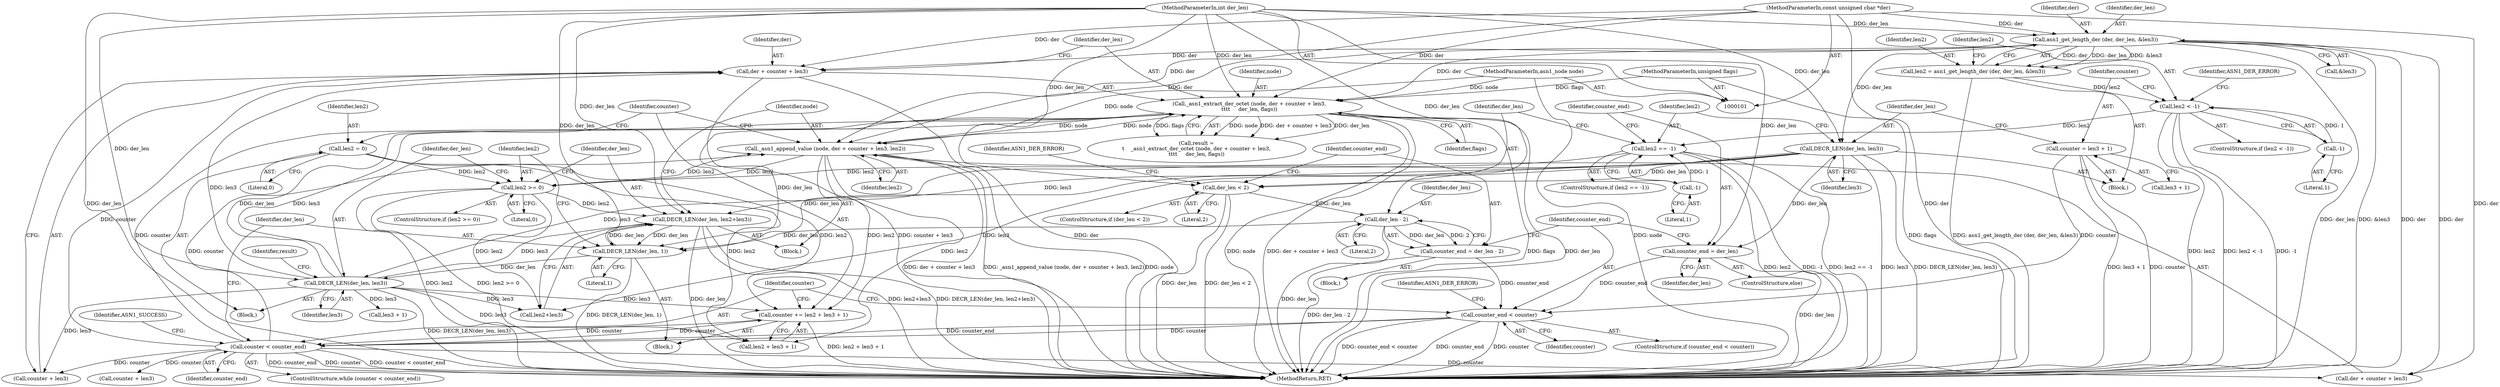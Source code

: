 digraph "0_savannah_f435825c0f527a8e52e6ffbc3ad0bc60531d537e@pointer" {
"1000196" [label="(Call,der + counter + len3)"];
"1000114" [label="(Call,asn1_get_length_der (der, der_len, &len3))"];
"1000103" [label="(MethodParameterIn,const unsigned char *der)"];
"1000104" [label="(MethodParameterIn,int der_len)"];
"1000162" [label="(Call,counter < counter_end)"];
"1000156" [label="(Call,counter_end < counter)"];
"1000152" [label="(Call,counter_end = der_len)"];
"1000131" [label="(Call,DECR_LEN(der_len, len3))"];
"1000146" [label="(Call,counter_end = der_len - 2)"];
"1000148" [label="(Call,der_len - 2)"];
"1000141" [label="(Call,der_len < 2)"];
"1000126" [label="(Call,counter = len3 + 1)"];
"1000212" [label="(Call,counter += len2 + len3 + 1)"];
"1000179" [label="(Call,_asn1_append_value (node, der + counter + len3, len2))"];
"1000194" [label="(Call,_asn1_extract_der_octet (node, der + counter + len3,\n\t\t\t\t     der_len, flags))"];
"1000102" [label="(MethodParameterIn,asn1_node node)"];
"1000189" [label="(Call,DECR_LEN(der_len, len3))"];
"1000166" [label="(Call,DECR_LEN(der_len, 1))"];
"1000174" [label="(Call,DECR_LEN(der_len, len2+len3))"];
"1000170" [label="(Call,len2 >= 0)"];
"1000135" [label="(Call,len2 == -1)"];
"1000120" [label="(Call,len2 < -1)"];
"1000112" [label="(Call,len2 = asn1_get_length_der (der, der_len, &len3))"];
"1000122" [label="(Call,-1)"];
"1000137" [label="(Call,-1)"];
"1000209" [label="(Call,len2 = 0)"];
"1000105" [label="(MethodParameterIn,unsigned flags)"];
"1000146" [label="(Call,counter_end = der_len - 2)"];
"1000145" [label="(Identifier,ASN1_DER_ERROR)"];
"1000193" [label="(Identifier,result)"];
"1000183" [label="(Call,counter + len3)"];
"1000186" [label="(Identifier,len2)"];
"1000170" [label="(Call,len2 >= 0)"];
"1000150" [label="(Literal,2)"];
"1000163" [label="(Identifier,counter)"];
"1000166" [label="(Call,DECR_LEN(der_len, 1))"];
"1000181" [label="(Call,der + counter + len3)"];
"1000116" [label="(Identifier,der_len)"];
"1000134" [label="(ControlStructure,if (len2 == -1))"];
"1000190" [label="(Identifier,der_len)"];
"1000194" [label="(Call,_asn1_extract_der_octet (node, der + counter + len3,\n\t\t\t\t     der_len, flags))"];
"1000188" [label="(Block,)"];
"1000158" [label="(Identifier,counter)"];
"1000112" [label="(Call,len2 = asn1_get_length_der (der, der_len, &len3))"];
"1000213" [label="(Identifier,counter)"];
"1000120" [label="(Call,len2 < -1)"];
"1000179" [label="(Call,_asn1_append_value (node, der + counter + len3, len2))"];
"1000202" [label="(Identifier,flags)"];
"1000201" [label="(Identifier,der_len)"];
"1000154" [label="(Identifier,der_len)"];
"1000139" [label="(Block,)"];
"1000133" [label="(Identifier,len3)"];
"1000121" [label="(Identifier,len2)"];
"1000192" [label="(Call,result =\n\t    _asn1_extract_der_octet (node, der + counter + len3,\n\t\t\t\t     der_len, flags))"];
"1000119" [label="(ControlStructure,if (len2 < -1))"];
"1000212" [label="(Call,counter += len2 + len3 + 1)"];
"1000189" [label="(Call,DECR_LEN(der_len, len3))"];
"1000175" [label="(Identifier,der_len)"];
"1000164" [label="(Identifier,counter_end)"];
"1000168" [label="(Literal,1)"];
"1000147" [label="(Identifier,counter_end)"];
"1000138" [label="(Literal,1)"];
"1000196" [label="(Call,der + counter + len3)"];
"1000157" [label="(Identifier,counter_end)"];
"1000211" [label="(Literal,0)"];
"1000153" [label="(Identifier,counter_end)"];
"1000103" [label="(MethodParameterIn,const unsigned char *der)"];
"1000173" [label="(Block,)"];
"1000156" [label="(Call,counter_end < counter)"];
"1000210" [label="(Identifier,len2)"];
"1000105" [label="(MethodParameterIn,unsigned flags)"];
"1000123" [label="(Literal,1)"];
"1000113" [label="(Identifier,len2)"];
"1000131" [label="(Call,DECR_LEN(der_len, len3))"];
"1000172" [label="(Literal,0)"];
"1000140" [label="(ControlStructure,if (der_len < 2))"];
"1000165" [label="(Block,)"];
"1000209" [label="(Call,len2 = 0)"];
"1000161" [label="(ControlStructure,while (counter < counter_end))"];
"1000137" [label="(Call,-1)"];
"1000155" [label="(ControlStructure,if (counter_end < counter))"];
"1000122" [label="(Call,-1)"];
"1000162" [label="(Call,counter < counter_end)"];
"1000136" [label="(Identifier,len2)"];
"1000143" [label="(Literal,2)"];
"1000167" [label="(Identifier,der_len)"];
"1000214" [label="(Call,len2 + len3 + 1)"];
"1000195" [label="(Identifier,node)"];
"1000174" [label="(Call,DECR_LEN(der_len, len2+len3))"];
"1000128" [label="(Call,len3 + 1)"];
"1000106" [label="(Block,)"];
"1000171" [label="(Identifier,len2)"];
"1000191" [label="(Identifier,len3)"];
"1000149" [label="(Identifier,der_len)"];
"1000151" [label="(ControlStructure,else)"];
"1000216" [label="(Call,len3 + 1)"];
"1000141" [label="(Call,der_len < 2)"];
"1000160" [label="(Identifier,ASN1_DER_ERROR)"];
"1000142" [label="(Identifier,der_len)"];
"1000115" [label="(Identifier,der)"];
"1000224" [label="(MethodReturn,RET)"];
"1000197" [label="(Identifier,der)"];
"1000176" [label="(Call,len2+len3)"];
"1000152" [label="(Call,counter_end = der_len)"];
"1000114" [label="(Call,asn1_get_length_der (der, der_len, &len3))"];
"1000126" [label="(Call,counter = len3 + 1)"];
"1000180" [label="(Identifier,node)"];
"1000127" [label="(Identifier,counter)"];
"1000148" [label="(Call,der_len - 2)"];
"1000198" [label="(Call,counter + len3)"];
"1000125" [label="(Identifier,ASN1_DER_ERROR)"];
"1000132" [label="(Identifier,der_len)"];
"1000117" [label="(Call,&len3)"];
"1000135" [label="(Call,len2 == -1)"];
"1000220" [label="(Identifier,ASN1_SUCCESS)"];
"1000169" [label="(ControlStructure,if (len2 >= 0))"];
"1000104" [label="(MethodParameterIn,int der_len)"];
"1000102" [label="(MethodParameterIn,asn1_node node)"];
"1000196" -> "1000194"  [label="AST: "];
"1000196" -> "1000198"  [label="CFG: "];
"1000197" -> "1000196"  [label="AST: "];
"1000198" -> "1000196"  [label="AST: "];
"1000201" -> "1000196"  [label="CFG: "];
"1000196" -> "1000224"  [label="DDG: der"];
"1000196" -> "1000224"  [label="DDG: counter + len3"];
"1000114" -> "1000196"  [label="DDG: der"];
"1000103" -> "1000196"  [label="DDG: der"];
"1000162" -> "1000196"  [label="DDG: counter"];
"1000189" -> "1000196"  [label="DDG: len3"];
"1000114" -> "1000112"  [label="AST: "];
"1000114" -> "1000117"  [label="CFG: "];
"1000115" -> "1000114"  [label="AST: "];
"1000116" -> "1000114"  [label="AST: "];
"1000117" -> "1000114"  [label="AST: "];
"1000112" -> "1000114"  [label="CFG: "];
"1000114" -> "1000224"  [label="DDG: &len3"];
"1000114" -> "1000224"  [label="DDG: der"];
"1000114" -> "1000224"  [label="DDG: der_len"];
"1000114" -> "1000112"  [label="DDG: der"];
"1000114" -> "1000112"  [label="DDG: der_len"];
"1000114" -> "1000112"  [label="DDG: &len3"];
"1000103" -> "1000114"  [label="DDG: der"];
"1000104" -> "1000114"  [label="DDG: der_len"];
"1000114" -> "1000131"  [label="DDG: der_len"];
"1000114" -> "1000179"  [label="DDG: der"];
"1000114" -> "1000181"  [label="DDG: der"];
"1000114" -> "1000194"  [label="DDG: der"];
"1000103" -> "1000101"  [label="AST: "];
"1000103" -> "1000224"  [label="DDG: der"];
"1000103" -> "1000179"  [label="DDG: der"];
"1000103" -> "1000181"  [label="DDG: der"];
"1000103" -> "1000194"  [label="DDG: der"];
"1000104" -> "1000101"  [label="AST: "];
"1000104" -> "1000224"  [label="DDG: der_len"];
"1000104" -> "1000131"  [label="DDG: der_len"];
"1000104" -> "1000141"  [label="DDG: der_len"];
"1000104" -> "1000148"  [label="DDG: der_len"];
"1000104" -> "1000152"  [label="DDG: der_len"];
"1000104" -> "1000166"  [label="DDG: der_len"];
"1000104" -> "1000174"  [label="DDG: der_len"];
"1000104" -> "1000189"  [label="DDG: der_len"];
"1000104" -> "1000194"  [label="DDG: der_len"];
"1000162" -> "1000161"  [label="AST: "];
"1000162" -> "1000164"  [label="CFG: "];
"1000163" -> "1000162"  [label="AST: "];
"1000164" -> "1000162"  [label="AST: "];
"1000167" -> "1000162"  [label="CFG: "];
"1000220" -> "1000162"  [label="CFG: "];
"1000162" -> "1000224"  [label="DDG: counter_end"];
"1000162" -> "1000224"  [label="DDG: counter"];
"1000162" -> "1000224"  [label="DDG: counter < counter_end"];
"1000156" -> "1000162"  [label="DDG: counter"];
"1000156" -> "1000162"  [label="DDG: counter_end"];
"1000212" -> "1000162"  [label="DDG: counter"];
"1000162" -> "1000179"  [label="DDG: counter"];
"1000162" -> "1000181"  [label="DDG: counter"];
"1000162" -> "1000183"  [label="DDG: counter"];
"1000162" -> "1000194"  [label="DDG: counter"];
"1000162" -> "1000198"  [label="DDG: counter"];
"1000162" -> "1000212"  [label="DDG: counter"];
"1000156" -> "1000155"  [label="AST: "];
"1000156" -> "1000158"  [label="CFG: "];
"1000157" -> "1000156"  [label="AST: "];
"1000158" -> "1000156"  [label="AST: "];
"1000160" -> "1000156"  [label="CFG: "];
"1000163" -> "1000156"  [label="CFG: "];
"1000156" -> "1000224"  [label="DDG: counter_end"];
"1000156" -> "1000224"  [label="DDG: counter"];
"1000156" -> "1000224"  [label="DDG: counter_end < counter"];
"1000152" -> "1000156"  [label="DDG: counter_end"];
"1000146" -> "1000156"  [label="DDG: counter_end"];
"1000126" -> "1000156"  [label="DDG: counter"];
"1000152" -> "1000151"  [label="AST: "];
"1000152" -> "1000154"  [label="CFG: "];
"1000153" -> "1000152"  [label="AST: "];
"1000154" -> "1000152"  [label="AST: "];
"1000157" -> "1000152"  [label="CFG: "];
"1000152" -> "1000224"  [label="DDG: der_len"];
"1000131" -> "1000152"  [label="DDG: der_len"];
"1000131" -> "1000106"  [label="AST: "];
"1000131" -> "1000133"  [label="CFG: "];
"1000132" -> "1000131"  [label="AST: "];
"1000133" -> "1000131"  [label="AST: "];
"1000136" -> "1000131"  [label="CFG: "];
"1000131" -> "1000224"  [label="DDG: len3"];
"1000131" -> "1000224"  [label="DDG: DECR_LEN(der_len, len3)"];
"1000131" -> "1000141"  [label="DDG: der_len"];
"1000131" -> "1000166"  [label="DDG: der_len"];
"1000131" -> "1000174"  [label="DDG: len3"];
"1000131" -> "1000176"  [label="DDG: len3"];
"1000131" -> "1000189"  [label="DDG: len3"];
"1000146" -> "1000139"  [label="AST: "];
"1000146" -> "1000148"  [label="CFG: "];
"1000147" -> "1000146"  [label="AST: "];
"1000148" -> "1000146"  [label="AST: "];
"1000157" -> "1000146"  [label="CFG: "];
"1000146" -> "1000224"  [label="DDG: der_len - 2"];
"1000148" -> "1000146"  [label="DDG: der_len"];
"1000148" -> "1000146"  [label="DDG: 2"];
"1000148" -> "1000150"  [label="CFG: "];
"1000149" -> "1000148"  [label="AST: "];
"1000150" -> "1000148"  [label="AST: "];
"1000148" -> "1000224"  [label="DDG: der_len"];
"1000141" -> "1000148"  [label="DDG: der_len"];
"1000148" -> "1000166"  [label="DDG: der_len"];
"1000141" -> "1000140"  [label="AST: "];
"1000141" -> "1000143"  [label="CFG: "];
"1000142" -> "1000141"  [label="AST: "];
"1000143" -> "1000141"  [label="AST: "];
"1000145" -> "1000141"  [label="CFG: "];
"1000147" -> "1000141"  [label="CFG: "];
"1000141" -> "1000224"  [label="DDG: der_len"];
"1000141" -> "1000224"  [label="DDG: der_len < 2"];
"1000126" -> "1000106"  [label="AST: "];
"1000126" -> "1000128"  [label="CFG: "];
"1000127" -> "1000126"  [label="AST: "];
"1000128" -> "1000126"  [label="AST: "];
"1000132" -> "1000126"  [label="CFG: "];
"1000126" -> "1000224"  [label="DDG: counter"];
"1000126" -> "1000224"  [label="DDG: len3 + 1"];
"1000212" -> "1000165"  [label="AST: "];
"1000212" -> "1000214"  [label="CFG: "];
"1000213" -> "1000212"  [label="AST: "];
"1000214" -> "1000212"  [label="AST: "];
"1000163" -> "1000212"  [label="CFG: "];
"1000212" -> "1000224"  [label="DDG: len2 + len3 + 1"];
"1000179" -> "1000212"  [label="DDG: len2"];
"1000209" -> "1000212"  [label="DDG: len2"];
"1000189" -> "1000212"  [label="DDG: len3"];
"1000179" -> "1000173"  [label="AST: "];
"1000179" -> "1000186"  [label="CFG: "];
"1000180" -> "1000179"  [label="AST: "];
"1000181" -> "1000179"  [label="AST: "];
"1000186" -> "1000179"  [label="AST: "];
"1000213" -> "1000179"  [label="CFG: "];
"1000179" -> "1000224"  [label="DDG: der + counter + len3"];
"1000179" -> "1000224"  [label="DDG: _asn1_append_value (node, der + counter + len3, len2)"];
"1000179" -> "1000224"  [label="DDG: node"];
"1000179" -> "1000170"  [label="DDG: len2"];
"1000194" -> "1000179"  [label="DDG: node"];
"1000102" -> "1000179"  [label="DDG: node"];
"1000170" -> "1000179"  [label="DDG: len2"];
"1000179" -> "1000194"  [label="DDG: node"];
"1000179" -> "1000214"  [label="DDG: len2"];
"1000194" -> "1000192"  [label="AST: "];
"1000194" -> "1000202"  [label="CFG: "];
"1000195" -> "1000194"  [label="AST: "];
"1000201" -> "1000194"  [label="AST: "];
"1000202" -> "1000194"  [label="AST: "];
"1000192" -> "1000194"  [label="CFG: "];
"1000194" -> "1000224"  [label="DDG: der_len"];
"1000194" -> "1000224"  [label="DDG: node"];
"1000194" -> "1000224"  [label="DDG: der + counter + len3"];
"1000194" -> "1000224"  [label="DDG: flags"];
"1000194" -> "1000166"  [label="DDG: der_len"];
"1000194" -> "1000192"  [label="DDG: node"];
"1000194" -> "1000192"  [label="DDG: der + counter + len3"];
"1000194" -> "1000192"  [label="DDG: der_len"];
"1000194" -> "1000192"  [label="DDG: flags"];
"1000102" -> "1000194"  [label="DDG: node"];
"1000189" -> "1000194"  [label="DDG: der_len"];
"1000189" -> "1000194"  [label="DDG: len3"];
"1000105" -> "1000194"  [label="DDG: flags"];
"1000102" -> "1000101"  [label="AST: "];
"1000102" -> "1000224"  [label="DDG: node"];
"1000189" -> "1000188"  [label="AST: "];
"1000189" -> "1000191"  [label="CFG: "];
"1000190" -> "1000189"  [label="AST: "];
"1000191" -> "1000189"  [label="AST: "];
"1000193" -> "1000189"  [label="CFG: "];
"1000189" -> "1000224"  [label="DDG: DECR_LEN(der_len, len3)"];
"1000189" -> "1000174"  [label="DDG: len3"];
"1000189" -> "1000176"  [label="DDG: len3"];
"1000166" -> "1000189"  [label="DDG: der_len"];
"1000189" -> "1000198"  [label="DDG: len3"];
"1000189" -> "1000214"  [label="DDG: len3"];
"1000189" -> "1000216"  [label="DDG: len3"];
"1000166" -> "1000165"  [label="AST: "];
"1000166" -> "1000168"  [label="CFG: "];
"1000167" -> "1000166"  [label="AST: "];
"1000168" -> "1000166"  [label="AST: "];
"1000171" -> "1000166"  [label="CFG: "];
"1000166" -> "1000224"  [label="DDG: DECR_LEN(der_len, 1)"];
"1000174" -> "1000166"  [label="DDG: der_len"];
"1000166" -> "1000174"  [label="DDG: der_len"];
"1000174" -> "1000173"  [label="AST: "];
"1000174" -> "1000176"  [label="CFG: "];
"1000175" -> "1000174"  [label="AST: "];
"1000176" -> "1000174"  [label="AST: "];
"1000180" -> "1000174"  [label="CFG: "];
"1000174" -> "1000224"  [label="DDG: len2+len3"];
"1000174" -> "1000224"  [label="DDG: DECR_LEN(der_len, len2+len3)"];
"1000174" -> "1000224"  [label="DDG: der_len"];
"1000170" -> "1000174"  [label="DDG: len2"];
"1000170" -> "1000169"  [label="AST: "];
"1000170" -> "1000172"  [label="CFG: "];
"1000171" -> "1000170"  [label="AST: "];
"1000172" -> "1000170"  [label="AST: "];
"1000175" -> "1000170"  [label="CFG: "];
"1000190" -> "1000170"  [label="CFG: "];
"1000170" -> "1000224"  [label="DDG: len2"];
"1000170" -> "1000224"  [label="DDG: len2 >= 0"];
"1000135" -> "1000170"  [label="DDG: len2"];
"1000209" -> "1000170"  [label="DDG: len2"];
"1000170" -> "1000176"  [label="DDG: len2"];
"1000135" -> "1000134"  [label="AST: "];
"1000135" -> "1000137"  [label="CFG: "];
"1000136" -> "1000135"  [label="AST: "];
"1000137" -> "1000135"  [label="AST: "];
"1000142" -> "1000135"  [label="CFG: "];
"1000153" -> "1000135"  [label="CFG: "];
"1000135" -> "1000224"  [label="DDG: len2 == -1"];
"1000135" -> "1000224"  [label="DDG: len2"];
"1000135" -> "1000224"  [label="DDG: -1"];
"1000120" -> "1000135"  [label="DDG: len2"];
"1000137" -> "1000135"  [label="DDG: 1"];
"1000120" -> "1000119"  [label="AST: "];
"1000120" -> "1000122"  [label="CFG: "];
"1000121" -> "1000120"  [label="AST: "];
"1000122" -> "1000120"  [label="AST: "];
"1000125" -> "1000120"  [label="CFG: "];
"1000127" -> "1000120"  [label="CFG: "];
"1000120" -> "1000224"  [label="DDG: len2"];
"1000120" -> "1000224"  [label="DDG: len2 < -1"];
"1000120" -> "1000224"  [label="DDG: -1"];
"1000112" -> "1000120"  [label="DDG: len2"];
"1000122" -> "1000120"  [label="DDG: 1"];
"1000112" -> "1000106"  [label="AST: "];
"1000113" -> "1000112"  [label="AST: "];
"1000121" -> "1000112"  [label="CFG: "];
"1000112" -> "1000224"  [label="DDG: asn1_get_length_der (der, der_len, &len3)"];
"1000122" -> "1000123"  [label="CFG: "];
"1000123" -> "1000122"  [label="AST: "];
"1000137" -> "1000138"  [label="CFG: "];
"1000138" -> "1000137"  [label="AST: "];
"1000209" -> "1000188"  [label="AST: "];
"1000209" -> "1000211"  [label="CFG: "];
"1000210" -> "1000209"  [label="AST: "];
"1000211" -> "1000209"  [label="AST: "];
"1000213" -> "1000209"  [label="CFG: "];
"1000209" -> "1000214"  [label="DDG: len2"];
"1000105" -> "1000101"  [label="AST: "];
"1000105" -> "1000224"  [label="DDG: flags"];
}
